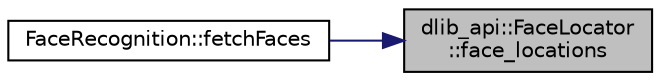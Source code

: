 digraph "dlib_api::FaceLocator::face_locations"
{
 // LATEX_PDF_SIZE
  edge [fontname="Helvetica",fontsize="10",labelfontname="Helvetica",labelfontsize="10"];
  node [fontname="Helvetica",fontsize="10",shape=record];
  rankdir="RL";
  Node1 [label="dlib_api::FaceLocator\l::face_locations",height=0.2,width=0.4,color="black", fillcolor="grey75", style="filled", fontcolor="black",tooltip=" "];
  Node1 -> Node2 [dir="back",color="midnightblue",fontsize="10",style="solid",fontname="Helvetica"];
  Node2 [label="FaceRecognition::fetchFaces",height=0.2,width=0.4,color="black", fillcolor="white", style="filled",URL="$class_face_recognition.html#ab4e15e6c3e616667525b0c39c95901e6",tooltip=" "];
}
